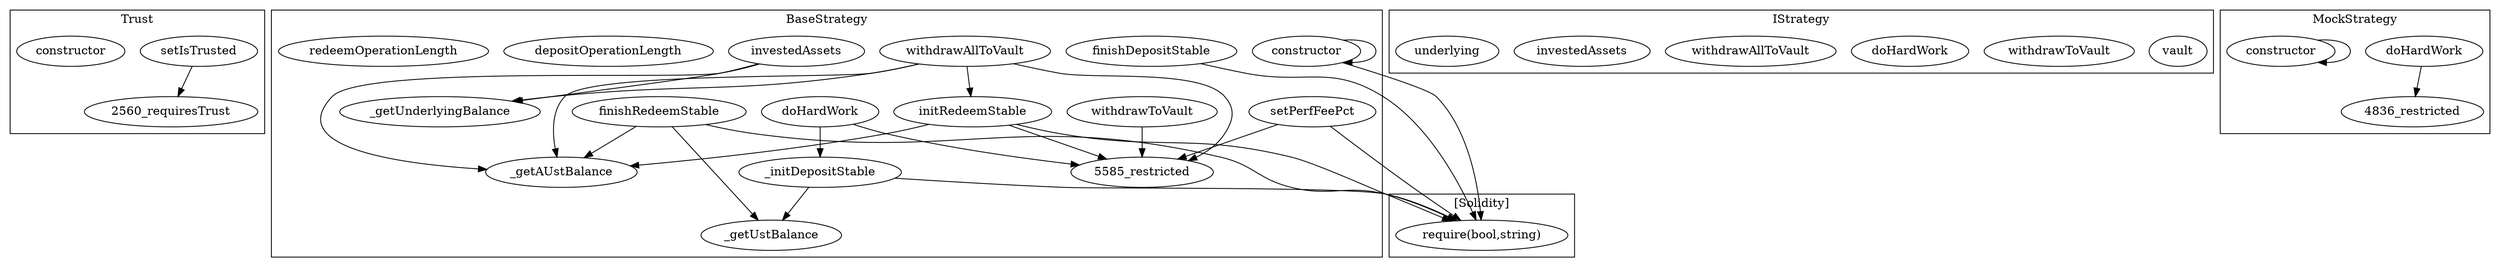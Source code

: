 strict digraph {
subgraph cluster_2560_Trust {
label = "Trust"
"2560_setIsTrusted" [label="setIsTrusted"]
"2560_constructor" [label="constructor"]
"2560_setIsTrusted" -> "2560_requiresTrust"
}subgraph cluster_5585_BaseStrategy {
label = "BaseStrategy"
"5585_withdrawAllToVault" [label="withdrawAllToVault"]
"5585__getUstBalance" [label="_getUstBalance"]
"5585_doHardWork" [label="doHardWork"]
"5585_finishDepositStable" [label="finishDepositStable"]
"5585_setPerfFeePct" [label="setPerfFeePct"]
"5585_investedAssets" [label="investedAssets"]
"5585_constructor" [label="constructor"]
"5585_withdrawToVault" [label="withdrawToVault"]
"5585__getUnderlyingBalance" [label="_getUnderlyingBalance"]
"5585_depositOperationLength" [label="depositOperationLength"]
"5585_finishRedeemStable" [label="finishRedeemStable"]
"5585_redeemOperationLength" [label="redeemOperationLength"]
"5585__initDepositStable" [label="_initDepositStable"]
"5585_initRedeemStable" [label="initRedeemStable"]
"5585__getAUstBalance" [label="_getAUstBalance"]
"5585_finishRedeemStable" -> "5585__getAUstBalance"
"5585_setPerfFeePct" -> "5585_restricted"
"5585_constructor" -> "5585_constructor"
"5585_doHardWork" -> "5585__initDepositStable"
"5585_doHardWork" -> "5585_restricted"
"5585_initRedeemStable" -> "5585_restricted"
"5585_finishRedeemStable" -> "5585__getUstBalance"
"5585_withdrawAllToVault" -> "5585__getAUstBalance"
"5585_withdrawAllToVault" -> "5585_restricted"
"5585_investedAssets" -> "5585__getAUstBalance"
"5585_investedAssets" -> "5585__getUnderlyingBalance"
"5585_withdrawAllToVault" -> "5585_initRedeemStable"
"5585__initDepositStable" -> "5585__getUstBalance"
"5585_initRedeemStable" -> "5585__getAUstBalance"
"5585_withdrawToVault" -> "5585_restricted"
"5585_withdrawAllToVault" -> "5585__getUnderlyingBalance"
}subgraph cluster_5628_IStrategy {
label = "IStrategy"
"5628_vault" [label="vault"]
"5628_withdrawToVault" [label="withdrawToVault"]
"5628_doHardWork" [label="doHardWork"]
"5628_withdrawAllToVault" [label="withdrawAllToVault"]
"5628_investedAssets" [label="investedAssets"]
"5628_underlying" [label="underlying"]
}subgraph cluster_4836_MockStrategy {
label = "MockStrategy"
"4836_doHardWork" [label="doHardWork"]
"4836_constructor" [label="constructor"]
"4836_constructor" -> "4836_constructor"
"4836_doHardWork" -> "4836_restricted"
}subgraph cluster_solidity {
label = "[Solidity]"
"require(bool,string)" 
"5585_finishDepositStable" -> "require(bool,string)"
"5585__initDepositStable" -> "require(bool,string)"
"5585_initRedeemStable" -> "require(bool,string)"
"5585_setPerfFeePct" -> "require(bool,string)"
"5585_constructor" -> "require(bool,string)"
"5585_finishRedeemStable" -> "require(bool,string)"
}
}